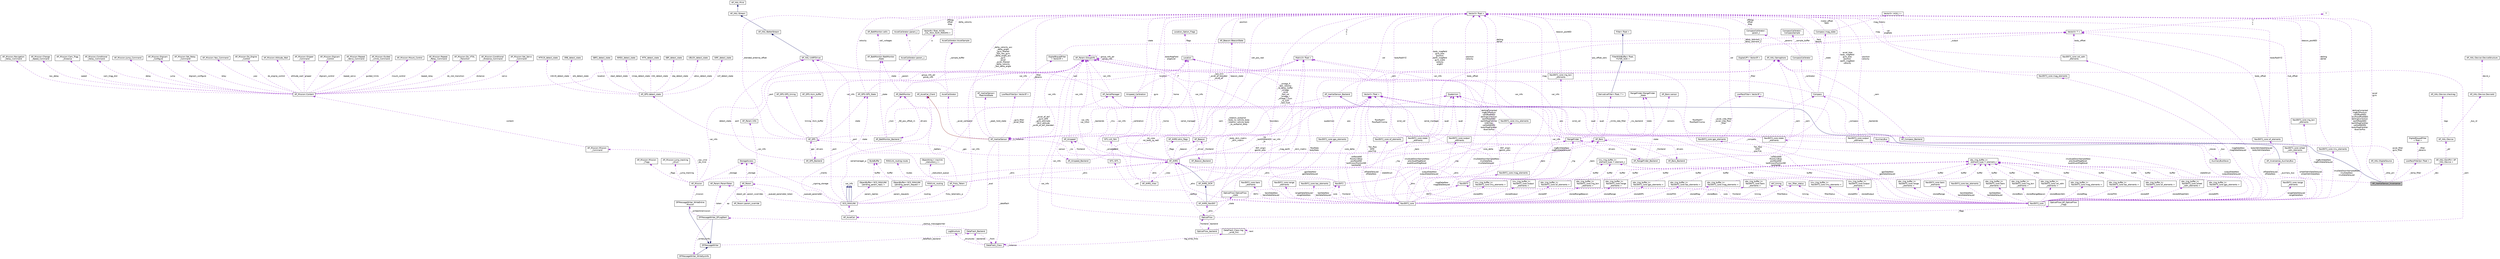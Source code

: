 digraph "AP_InertialSensor_Invensense"
{
 // INTERACTIVE_SVG=YES
  edge [fontname="Helvetica",fontsize="10",labelfontname="Helvetica",labelfontsize="10"];
  node [fontname="Helvetica",fontsize="10",shape=record];
  Node1 [label="AP_InertialSensor_Invensense",height=0.2,width=0.4,color="black", fillcolor="grey75", style="filled", fontcolor="black"];
  Node2 -> Node1 [dir="back",color="midnightblue",fontsize="10",style="solid",fontname="Helvetica"];
  Node2 [label="AP_InertialSensor_Backend",height=0.2,width=0.4,color="black", fillcolor="white", style="filled",URL="$classAP__InertialSensor__Backend.html"];
  Node3 -> Node2 [dir="back",color="darkorchid3",fontsize="10",style="dashed",label=" _sem" ,fontname="Helvetica"];
  Node3 [label="AP_HAL::Semaphore",height=0.2,width=0.4,color="black", fillcolor="white", style="filled",URL="$classAP__HAL_1_1Semaphore.html"];
  Node4 -> Node2 [dir="back",color="darkorchid3",fontsize="10",style="dashed",label=" _imu" ,fontname="Helvetica"];
  Node4 [label="AP_InertialSensor",height=0.2,width=0.4,color="black", fillcolor="white", style="filled",URL="$classAP__InertialSensor.html"];
  Node5 -> Node4 [dir="back",color="firebrick4",fontsize="10",style="solid",fontname="Helvetica"];
  Node5 [label="AP_AccelCal_Client",height=0.2,width=0.4,color="black", fillcolor="white", style="filled",URL="$classAP__AccelCal__Client.html"];
  Node6 -> Node4 [dir="back",color="darkorchid3",fontsize="10",style="dashed",label=" _peak_hold_state" ,fontname="Helvetica"];
  Node6 [label="AP_InertialSensor::\lPeakHoldState",height=0.2,width=0.4,color="black", fillcolor="white", style="filled",URL="$structAP__InertialSensor_1_1PeakHoldState.html"];
  Node7 -> Node4 [dir="back",color="darkorchid3",fontsize="10",style="dashed",label=" _accel_vibe_filter\n_accel_vibe_floor\l_filter" ,fontname="Helvetica"];
  Node7 [label="LowPassFilter\< Vector3f \>",height=0.2,width=0.4,color="black", fillcolor="white", style="filled",URL="$classLowPassFilter.html"];
  Node8 -> Node7 [dir="back",color="darkorchid3",fontsize="10",style="dashed",label=" _filter" ,fontname="Helvetica"];
  Node8 [label="DigitalLPF\< Vector3f \>",height=0.2,width=0.4,color="black", fillcolor="white", style="filled",URL="$classDigitalLPF.html"];
  Node9 -> Node8 [dir="back",color="darkorchid3",fontsize="10",style="dashed",label=" _output" ,fontname="Helvetica"];
  Node9 [label="Vector3\< T \>",height=0.2,width=0.4,color="black", fillcolor="white", style="filled",URL="$classVector3.html"];
  Node10 -> Node9 [dir="back",color="darkorchid3",fontsize="10",style="dashed",label=" x\ny\nz" ,fontname="Helvetica"];
  Node10 [label="T",height=0.2,width=0.4,color="grey75", fillcolor="white", style="filled"];
  Node2 -> Node4 [dir="back",color="darkorchid3",fontsize="10",style="dashed",label=" _backends" ,fontname="Helvetica"];
  Node11 -> Node4 [dir="back",color="darkorchid3",fontsize="10",style="dashed",label=" _gyro_filter\n_accel_filter" ,fontname="Helvetica"];
  Node11 [label="LowPassFilter2p\< Vector3f \>",height=0.2,width=0.4,color="black", fillcolor="white", style="filled",URL="$classLowPassFilter2p.html"];
  Node12 -> Node11 [dir="back",color="darkorchid3",fontsize="10",style="dashed",label=" _filter\n_params" ,fontname="Helvetica"];
  Node12 [label="DigitalBiquadFilter\l\< Vector3f \>",height=0.2,width=0.4,color="black", fillcolor="white", style="filled",URL="$classDigitalBiquadFilter.html"];
  Node9 -> Node12 [dir="back",color="darkorchid3",fontsize="10",style="dashed",label=" _delay_element_1\n_delay_element_2" ,fontname="Helvetica"];
  Node13 -> Node4 [dir="back",color="darkorchid3",fontsize="10",style="dashed",label=" _accel_calibrator" ,fontname="Helvetica"];
  Node13 [label="AccelCalibrator",height=0.2,width=0.4,color="black", fillcolor="white", style="filled",URL="$classAccelCalibrator.html"];
  Node14 -> Node13 [dir="back",color="darkorchid3",fontsize="10",style="dashed",label=" _param" ,fontname="Helvetica"];
  Node14 [label="AccelCalibrator::param_u",height=0.2,width=0.4,color="black", fillcolor="white", style="filled",URL="$unionAccelCalibrator_1_1param__u.html"];
  Node15 -> Node14 [dir="back",color="darkorchid3",fontsize="10",style="dashed",label=" s" ,fontname="Helvetica"];
  Node15 [label="AccelCalibrator::param_t",height=0.2,width=0.4,color="black", fillcolor="white", style="filled",URL="$structAccelCalibrator_1_1param__t.html"];
  Node16 -> Node15 [dir="back",color="darkorchid3",fontsize="10",style="dashed",label=" offdiag\noffset\ndiag" ,fontname="Helvetica"];
  Node16 [label="Vector3\< float \>",height=0.2,width=0.4,color="black", fillcolor="white", style="filled",URL="$classVector3.html"];
  Node17 -> Node14 [dir="back",color="darkorchid3",fontsize="10",style="dashed",label=" a" ,fontname="Helvetica"];
  Node17 [label="VectorN\< float, ACCEL\l_CAL_MAX_NUM_PARAMS \>",height=0.2,width=0.4,color="black", fillcolor="white", style="filled",URL="$classVectorN.html"];
  Node18 -> Node13 [dir="back",color="darkorchid3",fontsize="10",style="dashed",label=" _sample_buffer" ,fontname="Helvetica"];
  Node18 [label="AccelCalibrator::AccelSample",height=0.2,width=0.4,color="black", fillcolor="white", style="filled",URL="$structAccelCalibrator_1_1AccelSample.html"];
  Node16 -> Node18 [dir="back",color="darkorchid3",fontsize="10",style="dashed",label=" delta_velocity" ,fontname="Helvetica"];
  Node19 -> Node4 [dir="back",color="darkorchid3",fontsize="10",style="dashed",label=" _dataflash" ,fontname="Helvetica"];
  Node19 [label="DataFlash_Class",height=0.2,width=0.4,color="black", fillcolor="white", style="filled",URL="$classDataFlash__Class.html"];
  Node20 -> Node19 [dir="back",color="darkorchid3",fontsize="10",style="dashed",label=" log_write_fmts" ,fontname="Helvetica"];
  Node20 [label="DataFlash_Class::log\l_write_fmt",height=0.2,width=0.4,color="black", fillcolor="white", style="filled",URL="$structDataFlash__Class_1_1log__write__fmt.html"];
  Node20 -> Node20 [dir="back",color="darkorchid3",fontsize="10",style="dashed",label=" next" ,fontname="Helvetica"];
  Node21 -> Node19 [dir="back",color="darkorchid3",fontsize="10",style="dashed",label=" _structures" ,fontname="Helvetica"];
  Node21 [label="LogStructure",height=0.2,width=0.4,color="black", fillcolor="white", style="filled",URL="$structLogStructure.html"];
  Node19 -> Node19 [dir="back",color="darkorchid3",fontsize="10",style="dashed",label=" _instance" ,fontname="Helvetica"];
  Node22 -> Node19 [dir="back",color="darkorchid3",fontsize="10",style="dashed",label=" backends" ,fontname="Helvetica"];
  Node22 [label="DataFlash_Backend",height=0.2,width=0.4,color="black", fillcolor="white", style="filled",URL="$classDataFlash__Backend.html"];
  Node19 -> Node22 [dir="back",color="darkorchid3",fontsize="10",style="dashed",label=" _front" ,fontname="Helvetica"];
  Node23 -> Node22 [dir="back",color="darkorchid3",fontsize="10",style="dashed",label=" _startup_messagewriter" ,fontname="Helvetica"];
  Node23 [label="DFMessageWriter_DFLogStart",height=0.2,width=0.4,color="black", fillcolor="white", style="filled",URL="$classDFMessageWriter__DFLogStart.html"];
  Node24 -> Node23 [dir="back",color="midnightblue",fontsize="10",style="solid",fontname="Helvetica"];
  Node24 [label="DFMessageWriter",height=0.2,width=0.4,color="black", fillcolor="white", style="filled",URL="$classDFMessageWriter.html"];
  Node22 -> Node24 [dir="back",color="darkorchid3",fontsize="10",style="dashed",label=" _dataflash_backend" ,fontname="Helvetica"];
  Node25 -> Node23 [dir="back",color="darkorchid3",fontsize="10",style="dashed",label=" _writeentiremission" ,fontname="Helvetica"];
  Node25 [label="DFMessageWriter_WriteEntire\lMission",height=0.2,width=0.4,color="black", fillcolor="white", style="filled",URL="$classDFMessageWriter__WriteEntireMission.html"];
  Node24 -> Node25 [dir="back",color="midnightblue",fontsize="10",style="solid",fontname="Helvetica"];
  Node26 -> Node25 [dir="back",color="darkorchid3",fontsize="10",style="dashed",label=" _mission" ,fontname="Helvetica"];
  Node26 [label="AP_Mission",height=0.2,width=0.4,color="black", fillcolor="white", style="filled",URL="$classAP__Mission.html",tooltip="Object managing Mission. "];
  Node27 -> Node26 [dir="back",color="darkorchid3",fontsize="10",style="dashed",label=" _storage" ,fontname="Helvetica"];
  Node27 [label="StorageAccess",height=0.2,width=0.4,color="black", fillcolor="white", style="filled",URL="$classStorageAccess.html"];
  Node28 -> Node26 [dir="back",color="darkorchid3",fontsize="10",style="dashed",label=" _nav_cmd\n_do_cmd" ,fontname="Helvetica"];
  Node28 [label="AP_Mission::Mission\l_Command",height=0.2,width=0.4,color="black", fillcolor="white", style="filled",URL="$structAP__Mission_1_1Mission__Command.html"];
  Node29 -> Node28 [dir="back",color="darkorchid3",fontsize="10",style="dashed",label=" content" ,fontname="Helvetica"];
  Node29 [label="AP_Mission::Content",height=0.2,width=0.4,color="black", fillcolor="white", style="filled",URL="$unionAP__Mission_1_1Content.html"];
  Node30 -> Node29 [dir="back",color="darkorchid3",fontsize="10",style="dashed",label=" guided_limits" ,fontname="Helvetica"];
  Node30 [label="AP_Mission::Guided\l_Limits_Command",height=0.2,width=0.4,color="black", fillcolor="white", style="filled",URL="$structAP__Mission_1_1Guided__Limits__Command.html"];
  Node31 -> Node29 [dir="back",color="darkorchid3",fontsize="10",style="dashed",label=" mount_control" ,fontname="Helvetica"];
  Node31 [label="AP_Mission::Mount_Control",height=0.2,width=0.4,color="black", fillcolor="white", style="filled",URL="$structAP__Mission_1_1Mount__Control.html"];
  Node32 -> Node29 [dir="back",color="darkorchid3",fontsize="10",style="dashed",label=" repeat_relay" ,fontname="Helvetica"];
  Node32 [label="AP_Mission::Repeat\l_Relay_Command",height=0.2,width=0.4,color="black", fillcolor="white", style="filled",URL="$structAP__Mission_1_1Repeat__Relay__Command.html"];
  Node33 -> Node29 [dir="back",color="darkorchid3",fontsize="10",style="dashed",label=" do_vtol_transition" ,fontname="Helvetica"];
  Node33 [label="AP_Mission::Do_VTOL\l_Transition",height=0.2,width=0.4,color="black", fillcolor="white", style="filled",URL="$structAP__Mission_1_1Do__VTOL__Transition.html"];
  Node34 -> Node29 [dir="back",color="darkorchid3",fontsize="10",style="dashed",label=" distance" ,fontname="Helvetica"];
  Node34 [label="AP_Mission::Conditional\l_Distance_Command",height=0.2,width=0.4,color="black", fillcolor="white", style="filled",URL="$structAP__Mission_1_1Conditional__Distance__Command.html"];
  Node35 -> Node29 [dir="back",color="darkorchid3",fontsize="10",style="dashed",label=" servo" ,fontname="Helvetica"];
  Node35 [label="AP_Mission::Set_Servo\l_Command",height=0.2,width=0.4,color="black", fillcolor="white", style="filled",URL="$structAP__Mission_1_1Set__Servo__Command.html"];
  Node36 -> Node29 [dir="back",color="darkorchid3",fontsize="10",style="dashed",label=" nav_delay" ,fontname="Helvetica"];
  Node36 [label="AP_Mission::Navigation\l_Delay_Command",height=0.2,width=0.4,color="black", fillcolor="white", style="filled",URL="$structAP__Mission_1_1Navigation__Delay__Command.html"];
  Node37 -> Node29 [dir="back",color="darkorchid3",fontsize="10",style="dashed",label=" speed" ,fontname="Helvetica"];
  Node37 [label="AP_Mission::Change\l_Speed_Command",height=0.2,width=0.4,color="black", fillcolor="white", style="filled",URL="$structAP__Mission_1_1Change__Speed__Command.html"];
  Node38 -> Node29 [dir="back",color="darkorchid3",fontsize="10",style="dashed",label=" cam_trigg_dist" ,fontname="Helvetica"];
  Node38 [label="AP_Mission::Cam_Trigg\l_Distance",height=0.2,width=0.4,color="black", fillcolor="white", style="filled",URL="$structAP__Mission_1_1Cam__Trigg__Distance.html"];
  Node39 -> Node29 [dir="back",color="darkorchid3",fontsize="10",style="dashed",label=" delay" ,fontname="Helvetica"];
  Node39 [label="AP_Mission::Conditional\l_Delay_Command",height=0.2,width=0.4,color="black", fillcolor="white", style="filled",URL="$structAP__Mission_1_1Conditional__Delay__Command.html"];
  Node40 -> Node29 [dir="back",color="darkorchid3",fontsize="10",style="dashed",label=" jump" ,fontname="Helvetica"];
  Node40 [label="AP_Mission::Jump_Command",height=0.2,width=0.4,color="black", fillcolor="white", style="filled",URL="$structAP__Mission_1_1Jump__Command.html"];
  Node41 -> Node29 [dir="back",color="darkorchid3",fontsize="10",style="dashed",label=" location" ,fontname="Helvetica"];
  Node41 [label="Location",height=0.2,width=0.4,color="black", fillcolor="white", style="filled",URL="$structLocation.html"];
  Node42 -> Node41 [dir="back",color="darkorchid3",fontsize="10",style="dashed",label=" flags" ,fontname="Helvetica"];
  Node42 [label="Location_Option_Flags",height=0.2,width=0.4,color="black", fillcolor="white", style="filled",URL="$structLocation__Option__Flags.html"];
  Node43 -> Node29 [dir="back",color="darkorchid3",fontsize="10",style="dashed",label=" digicam_configure" ,fontname="Helvetica"];
  Node43 [label="AP_Mission::Digicam\l_Configure",height=0.2,width=0.4,color="black", fillcolor="white", style="filled",URL="$structAP__Mission_1_1Digicam__Configure.html"];
  Node44 -> Node29 [dir="back",color="darkorchid3",fontsize="10",style="dashed",label=" relay" ,fontname="Helvetica"];
  Node44 [label="AP_Mission::Set_Relay\l_Command",height=0.2,width=0.4,color="black", fillcolor="white", style="filled",URL="$structAP__Mission_1_1Set__Relay__Command.html"];
  Node45 -> Node29 [dir="back",color="darkorchid3",fontsize="10",style="dashed",label=" yaw" ,fontname="Helvetica"];
  Node45 [label="AP_Mission::Yaw_Command",height=0.2,width=0.4,color="black", fillcolor="white", style="filled",URL="$structAP__Mission_1_1Yaw__Command.html"];
  Node46 -> Node29 [dir="back",color="darkorchid3",fontsize="10",style="dashed",label=" do_engine_control" ,fontname="Helvetica"];
  Node46 [label="AP_Mission::Do_Engine\l_Control",height=0.2,width=0.4,color="black", fillcolor="white", style="filled",URL="$structAP__Mission_1_1Do__Engine__Control.html"];
  Node47 -> Node29 [dir="back",color="darkorchid3",fontsize="10",style="dashed",label=" altitude_wait" ,fontname="Helvetica"];
  Node47 [label="AP_Mission::Altitude_Wait",height=0.2,width=0.4,color="black", fillcolor="white", style="filled",URL="$structAP__Mission_1_1Altitude__Wait.html"];
  Node48 -> Node29 [dir="back",color="darkorchid3",fontsize="10",style="dashed",label=" gripper" ,fontname="Helvetica"];
  Node48 [label="AP_Mission::Gripper\l_Command",height=0.2,width=0.4,color="black", fillcolor="white", style="filled",URL="$structAP__Mission_1_1Gripper__Command.html"];
  Node49 -> Node29 [dir="back",color="darkorchid3",fontsize="10",style="dashed",label=" digicam_control" ,fontname="Helvetica"];
  Node49 [label="AP_Mission::Digicam\l_Control",height=0.2,width=0.4,color="black", fillcolor="white", style="filled",URL="$structAP__Mission_1_1Digicam__Control.html"];
  Node50 -> Node29 [dir="back",color="darkorchid3",fontsize="10",style="dashed",label=" repeat_servo" ,fontname="Helvetica"];
  Node50 [label="AP_Mission::Repeat\l_Servo_Command",height=0.2,width=0.4,color="black", fillcolor="white", style="filled",URL="$structAP__Mission_1_1Repeat__Servo__Command.html"];
  Node51 -> Node26 [dir="back",color="darkorchid3",fontsize="10",style="dashed",label=" var_info" ,fontname="Helvetica"];
  Node51 [label="AP_Param::GroupInfo",height=0.2,width=0.4,color="black", fillcolor="white", style="filled",URL="$structAP__Param_1_1GroupInfo.html"];
  Node51 -> Node51 [dir="back",color="darkorchid3",fontsize="10",style="dashed",label=" group_info_ptr\ngroup_info" ,fontname="Helvetica"];
  Node52 -> Node26 [dir="back",color="darkorchid3",fontsize="10",style="dashed",label=" _flags" ,fontname="Helvetica"];
  Node52 [label="AP_Mission::Mission\l_Flags",height=0.2,width=0.4,color="black", fillcolor="white", style="filled",URL="$structAP__Mission_1_1Mission__Flags.html"];
  Node53 -> Node26 [dir="back",color="darkorchid3",fontsize="10",style="dashed",label=" _ahrs" ,fontname="Helvetica"];
  Node53 [label="AP_AHRS",height=0.2,width=0.4,color="black", fillcolor="white", style="filled",URL="$classAP__AHRS.html"];
  Node54 -> Node53 [dir="back",color="darkorchid3",fontsize="10",style="dashed",label=" _rotation_autopilot\l_body_to_vehicle_body\n_rotation_vehicle_body\l_to_autopilot_body" ,fontname="Helvetica"];
  Node54 [label="Matrix3\< float \>",height=0.2,width=0.4,color="black", fillcolor="white", style="filled",URL="$classMatrix3.html"];
  Node16 -> Node54 [dir="back",color="darkorchid3",fontsize="10",style="dashed",label=" a\nb\nc" ,fontname="Helvetica"];
  Node55 -> Node53 [dir="back",color="darkorchid3",fontsize="10",style="dashed",label=" _flags" ,fontname="Helvetica"];
  Node55 [label="AP_AHRS::ahrs_flags",height=0.2,width=0.4,color="black", fillcolor="white", style="filled",URL="$structAP__AHRS_1_1ahrs__flags.html"];
  Node56 -> Node53 [dir="back",color="darkorchid3",fontsize="10",style="dashed",label=" _baro" ,fontname="Helvetica"];
  Node56 [label="AP_Baro",height=0.2,width=0.4,color="black", fillcolor="white", style="filled",URL="$classAP__Baro.html"];
  Node57 -> Node56 [dir="back",color="darkorchid3",fontsize="10",style="dashed",label=" sensors" ,fontname="Helvetica"];
  Node57 [label="AP_Baro::sensor",height=0.2,width=0.4,color="black", fillcolor="white", style="filled",URL="$structAP__Baro_1_1sensor.html"];
  Node58 -> Node56 [dir="back",color="darkorchid3",fontsize="10",style="dashed",label=" _climb_rate_filter" ,fontname="Helvetica"];
  Node58 [label="DerivativeFilter\< float, 7 \>",height=0.2,width=0.4,color="black", fillcolor="white", style="filled",URL="$classDerivativeFilter.html"];
  Node59 -> Node58 [dir="back",color="midnightblue",fontsize="10",style="solid",fontname="Helvetica"];
  Node59 [label="FilterWithBuffer\< float,\l FILTER_SIZE \>",height=0.2,width=0.4,color="black", fillcolor="white", style="filled",URL="$classFilterWithBuffer.html"];
  Node60 -> Node59 [dir="back",color="midnightblue",fontsize="10",style="solid",fontname="Helvetica"];
  Node60 [label="Filter\< float \>",height=0.2,width=0.4,color="black", fillcolor="white", style="filled",URL="$classFilter.html"];
  Node51 -> Node56 [dir="back",color="darkorchid3",fontsize="10",style="dashed",label=" var_info" ,fontname="Helvetica"];
  Node61 -> Node56 [dir="back",color="darkorchid3",fontsize="10",style="dashed",label=" drivers" ,fontname="Helvetica"];
  Node61 [label="AP_Baro_Backend",height=0.2,width=0.4,color="black", fillcolor="white", style="filled",URL="$classAP__Baro__Backend.html"];
  Node56 -> Node61 [dir="back",color="darkorchid3",fontsize="10",style="dashed",label=" _frontend" ,fontname="Helvetica"];
  Node3 -> Node61 [dir="back",color="darkorchid3",fontsize="10",style="dashed",label=" _sem" ,fontname="Helvetica"];
  Node62 -> Node53 [dir="back",color="darkorchid3",fontsize="10",style="dashed",label=" _optflow" ,fontname="Helvetica"];
  Node62 [label="OpticalFlow",height=0.2,width=0.4,color="black", fillcolor="white", style="filled",URL="$classOpticalFlow.html"];
  Node63 -> Node62 [dir="back",color="darkorchid3",fontsize="10",style="dashed",label=" _ahrs" ,fontname="Helvetica"];
  Node63 [label="AP_AHRS_NavEKF",height=0.2,width=0.4,color="black", fillcolor="white", style="filled",URL="$classAP__AHRS__NavEKF.html"];
  Node64 -> Node63 [dir="back",color="midnightblue",fontsize="10",style="solid",fontname="Helvetica"];
  Node64 [label="AP_AHRS_DCM",height=0.2,width=0.4,color="black", fillcolor="white", style="filled",URL="$classAP__AHRS__DCM.html"];
  Node53 -> Node64 [dir="back",color="midnightblue",fontsize="10",style="solid",fontname="Helvetica"];
  Node54 -> Node64 [dir="back",color="darkorchid3",fontsize="10",style="dashed",label=" _body_dcm_matrix\n_dcm_matrix" ,fontname="Helvetica"];
  Node16 -> Node64 [dir="back",color="darkorchid3",fontsize="10",style="dashed",label=" _omega_P\n_last_velocity\n_ra_delay_buffer\n_omega\n_wind\n_last_vel\n_omega_I\n_omega_I_sum\n_ra_sum\n_last_fuse\n..." ,fontname="Helvetica"];
  Node65 -> Node64 [dir="back",color="darkorchid3",fontsize="10",style="dashed",label=" _mag_earth" ,fontname="Helvetica"];
  Node65 [label="Vector2\< float \>",height=0.2,width=0.4,color="black", fillcolor="white", style="filled",URL="$structVector2.html"];
  Node54 -> Node63 [dir="back",color="darkorchid3",fontsize="10",style="dashed",label=" _dcm_matrix" ,fontname="Helvetica"];
  Node66 -> Node63 [dir="back",color="darkorchid3",fontsize="10",style="dashed",label=" EKF2" ,fontname="Helvetica"];
  Node66 [label="NavEKF2",height=0.2,width=0.4,color="black", fillcolor="white", style="filled",URL="$classNavEKF2.html"];
  Node56 -> Node66 [dir="back",color="darkorchid3",fontsize="10",style="dashed",label=" _baro" ,fontname="Helvetica"];
  Node51 -> Node66 [dir="back",color="darkorchid3",fontsize="10",style="dashed",label=" var_info" ,fontname="Helvetica"];
  Node65 -> Node66 [dir="back",color="darkorchid3",fontsize="10",style="dashed",label=" core_delta" ,fontname="Helvetica"];
  Node67 -> Node66 [dir="back",color="darkorchid3",fontsize="10",style="dashed",label=" _rng" ,fontname="Helvetica"];
  Node67 [label="RangeFinder",height=0.2,width=0.4,color="black", fillcolor="white", style="filled",URL="$classRangeFinder.html"];
  Node68 -> Node67 [dir="back",color="darkorchid3",fontsize="10",style="dashed",label=" serial_manager" ,fontname="Helvetica"];
  Node68 [label="AP_SerialManager",height=0.2,width=0.4,color="black", fillcolor="white", style="filled",URL="$classAP__SerialManager.html"];
  Node69 -> Node68 [dir="back",color="darkorchid3",fontsize="10",style="dashed",label=" uart" ,fontname="Helvetica"];
  Node69 [label="AP_HAL::UARTDriver",height=0.2,width=0.4,color="black", fillcolor="white", style="filled",URL="$classAP__HAL_1_1UARTDriver.html"];
  Node70 -> Node69 [dir="back",color="midnightblue",fontsize="10",style="solid",fontname="Helvetica"];
  Node70 [label="AP_HAL::BetterStream",height=0.2,width=0.4,color="black", fillcolor="white", style="filled",URL="$classAP__HAL_1_1BetterStream.html"];
  Node71 -> Node70 [dir="back",color="midnightblue",fontsize="10",style="solid",fontname="Helvetica"];
  Node71 [label="AP_HAL::Stream",height=0.2,width=0.4,color="black", fillcolor="white", style="filled",URL="$classAP__HAL_1_1Stream.html"];
  Node72 -> Node71 [dir="back",color="midnightblue",fontsize="10",style="solid",fontname="Helvetica"];
  Node72 [label="AP_HAL::Print",height=0.2,width=0.4,color="black", fillcolor="white", style="filled",URL="$classAP__HAL_1_1Print.html"];
  Node51 -> Node68 [dir="back",color="darkorchid3",fontsize="10",style="dashed",label=" var_info" ,fontname="Helvetica"];
  Node73 -> Node67 [dir="back",color="darkorchid3",fontsize="10",style="dashed",label=" state" ,fontname="Helvetica"];
  Node73 [label="RangeFinder::RangeFinder\l_State",height=0.2,width=0.4,color="black", fillcolor="white", style="filled",URL="$structRangeFinder_1_1RangeFinder__State.html"];
  Node51 -> Node67 [dir="back",color="darkorchid3",fontsize="10",style="dashed",label=" var_info" ,fontname="Helvetica"];
  Node16 -> Node67 [dir="back",color="darkorchid3",fontsize="10",style="dashed",label=" pos_offset_zero" ,fontname="Helvetica"];
  Node74 -> Node67 [dir="back",color="darkorchid3",fontsize="10",style="dashed",label=" drivers" ,fontname="Helvetica"];
  Node74 [label="AP_RangeFinder_Backend",height=0.2,width=0.4,color="black", fillcolor="white", style="filled",URL="$classAP__RangeFinder__Backend.html"];
  Node73 -> Node74 [dir="back",color="darkorchid3",fontsize="10",style="dashed",label=" state" ,fontname="Helvetica"];
  Node3 -> Node74 [dir="back",color="darkorchid3",fontsize="10",style="dashed",label=" _sem" ,fontname="Helvetica"];
  Node67 -> Node74 [dir="back",color="darkorchid3",fontsize="10",style="dashed",label=" ranger" ,fontname="Helvetica"];
  Node53 -> Node66 [dir="back",color="darkorchid3",fontsize="10",style="dashed",label=" _ahrs" ,fontname="Helvetica"];
  Node75 -> Node66 [dir="back",color="darkorchid3",fontsize="10",style="dashed",label=" core" ,fontname="Helvetica"];
  Node75 [label="NavEKF2_core",height=0.2,width=0.4,color="black", fillcolor="white", style="filled",URL="$classNavEKF2__core.html"];
  Node76 -> Node75 [dir="back",color="darkorchid3",fontsize="10",style="dashed",label=" magDataNew\nmagDataDelayed" ,fontname="Helvetica"];
  Node76 [label="NavEKF2_core::mag_elements",height=0.2,width=0.4,color="black", fillcolor="white", style="filled",URL="$structNavEKF2__core_1_1mag__elements.html"];
  Node16 -> Node76 [dir="back",color="darkorchid3",fontsize="10",style="dashed",label=" mag" ,fontname="Helvetica"];
  Node54 -> Node75 [dir="back",color="darkorchid3",fontsize="10",style="dashed",label=" Tbn_flow\nDCM\nprevTnb" ,fontname="Helvetica"];
  Node66 -> Node75 [dir="back",color="darkorchid3",fontsize="10",style="dashed",label=" frontend" ,fontname="Helvetica"];
  Node77 -> Node75 [dir="back",color="darkorchid3",fontsize="10",style="dashed",label=" baroDataNew\nbaroDataDelayed" ,fontname="Helvetica"];
  Node77 [label="NavEKF2_core::baro\l_elements",height=0.2,width=0.4,color="black", fillcolor="white", style="filled",URL="$structNavEKF2__core_1_1baro__elements.html"];
  Node78 -> Node75 [dir="back",color="darkorchid3",fontsize="10",style="dashed",label=" storedIMU" ,fontname="Helvetica"];
  Node78 [label="imu_ring_buffer_t\<\l NavEKF2_core::imu_elements \>",height=0.2,width=0.4,color="black", fillcolor="white", style="filled",URL="$classimu__ring__buffer__t.html"];
  Node79 -> Node78 [dir="back",color="darkorchid3",fontsize="10",style="dashed",label=" buffer" ,fontname="Helvetica"];
  Node79 [label="imu_ring_buffer_t\<\l element_type \>::element_t",height=0.2,width=0.4,color="black", fillcolor="white", style="filled",URL="$structimu__ring__buffer__t_1_1element__t.html"];
  Node80 -> Node75 [dir="back",color="darkorchid3",fontsize="10",style="dashed",label=" rngBcnDataNew\nrngBcnDataDelayed" ,fontname="Helvetica"];
  Node80 [label="NavEKF2_core::rng_bcn\l_elements",height=0.2,width=0.4,color="black", fillcolor="white", style="filled",URL="$structNavEKF2__core_1_1rng__bcn__elements.html"];
  Node16 -> Node80 [dir="back",color="darkorchid3",fontsize="10",style="dashed",label=" beacon_posNED" ,fontname="Helvetica"];
  Node81 -> Node75 [dir="back",color="darkorchid3",fontsize="10",style="dashed",label=" ofDataDelayed\nofDataNew" ,fontname="Helvetica"];
  Node81 [label="NavEKF2_core::of_elements",height=0.2,width=0.4,color="black", fillcolor="white", style="filled",URL="$structNavEKF2__core_1_1of__elements.html"];
  Node16 -> Node81 [dir="back",color="darkorchid3",fontsize="10",style="dashed",label=" bodyRadXYZ" ,fontname="Helvetica"];
  Node9 -> Node81 [dir="back",color="darkorchid3",fontsize="10",style="dashed",label=" body_offset" ,fontname="Helvetica"];
  Node65 -> Node81 [dir="back",color="darkorchid3",fontsize="10",style="dashed",label=" flowRadXY\nflowRadXYcomp" ,fontname="Helvetica"];
  Node82 -> Node75 [dir="back",color="darkorchid3",fontsize="10",style="dashed",label=" storedGPS" ,fontname="Helvetica"];
  Node82 [label="obs_ring_buffer_t\<\l NavEKF2_core::gps_elements \>",height=0.2,width=0.4,color="black", fillcolor="white", style="filled",URL="$classobs__ring__buffer__t.html"];
  Node83 -> Node82 [dir="back",color="darkorchid3",fontsize="10",style="dashed",label=" buffer" ,fontname="Helvetica"];
  Node83 [label="obs_ring_buffer_t\<\l element_type \>::element_t",height=0.2,width=0.4,color="black", fillcolor="white", style="filled",URL="$structobs__ring__buffer__t_1_1element__t.html"];
  Node84 -> Node75 [dir="back",color="darkorchid3",fontsize="10",style="dashed",label=" timing" ,fontname="Helvetica"];
  Node84 [label="ekf_timing",height=0.2,width=0.4,color="black", fillcolor="white", style="filled",URL="$structekf__timing.html"];
  Node85 -> Node75 [dir="back",color="darkorchid3",fontsize="10",style="dashed",label=" tasDataNew\ntasDataDelayed" ,fontname="Helvetica"];
  Node85 [label="NavEKF2_core::tas_elements",height=0.2,width=0.4,color="black", fillcolor="white", style="filled",URL="$structNavEKF2__core_1_1tas__elements.html"];
  Node86 -> Node75 [dir="back",color="darkorchid3",fontsize="10",style="dashed",label=" imuQuatDownSampleNew\nprevQuatMagReset\nquatAtLastMagReset" ,fontname="Helvetica"];
  Node86 [label="Quaternion",height=0.2,width=0.4,color="black", fillcolor="white", style="filled",URL="$classQuaternion.html"];
  Node87 -> Node75 [dir="back",color="darkorchid3",fontsize="10",style="dashed",label=" stateStruct" ,fontname="Helvetica"];
  Node87 [label="NavEKF2_core::state\l_elements",height=0.2,width=0.4,color="black", fillcolor="white", style="filled",URL="$structNavEKF2__core_1_1state__elements.html"];
  Node86 -> Node87 [dir="back",color="darkorchid3",fontsize="10",style="dashed",label=" quat" ,fontname="Helvetica"];
  Node16 -> Node87 [dir="back",color="darkorchid3",fontsize="10",style="dashed",label=" body_magfield\ngyro_bias\nposition\nearth_magfield\ngyro_scale\nvelocity\nangErr" ,fontname="Helvetica"];
  Node65 -> Node87 [dir="back",color="darkorchid3",fontsize="10",style="dashed",label=" wind_vel" ,fontname="Helvetica"];
  Node88 -> Node75 [dir="back",color="darkorchid3",fontsize="10",style="dashed",label=" storedOF" ,fontname="Helvetica"];
  Node88 [label="obs_ring_buffer_t\<\l NavEKF2_core::of_elements \>",height=0.2,width=0.4,color="black", fillcolor="white", style="filled",URL="$classobs__ring__buffer__t.html"];
  Node83 -> Node88 [dir="back",color="darkorchid3",fontsize="10",style="dashed",label=" buffer" ,fontname="Helvetica"];
  Node89 -> Node75 [dir="back",color="darkorchid3",fontsize="10",style="dashed",label=" imuDataDownSampledNew\nimuDataNew\nimuDataDelayed" ,fontname="Helvetica"];
  Node89 [label="NavEKF2_core::imu_elements",height=0.2,width=0.4,color="black", fillcolor="white", style="filled",URL="$structNavEKF2__core_1_1imu__elements.html"];
  Node16 -> Node89 [dir="back",color="darkorchid3",fontsize="10",style="dashed",label=" delAng\ndelVel" ,fontname="Helvetica"];
  Node16 -> Node75 [dir="back",color="darkorchid3",fontsize="10",style="dashed",label=" delAngCorrected\nrngBcnPosSum\nvelOffsetNED\ndelAngCorrection\nearthRateNED\nearthMagFieldVar\ntiltErrVec\nvelDotNEDfilt\nbodyMagFieldVar\nreceiverPos\n..." ,fontname="Helvetica"];
  Node90 -> Node75 [dir="back",color="darkorchid3",fontsize="10",style="dashed",label=" filterStatus" ,fontname="Helvetica"];
  Node90 [label="nav_filter_status",height=0.2,width=0.4,color="black", fillcolor="white", style="filled",URL="$unionnav__filter__status.html"];
  Node91 -> Node75 [dir="back",color="darkorchid3",fontsize="10",style="dashed",label=" outputDataNew\noutputDataDelayed" ,fontname="Helvetica"];
  Node91 [label="NavEKF2_core::output\l_elements",height=0.2,width=0.4,color="black", fillcolor="white", style="filled",URL="$structNavEKF2__core_1_1output__elements.html"];
  Node86 -> Node91 [dir="back",color="darkorchid3",fontsize="10",style="dashed",label=" quat" ,fontname="Helvetica"];
  Node16 -> Node91 [dir="back",color="darkorchid3",fontsize="10",style="dashed",label=" position\nvelocity" ,fontname="Helvetica"];
  Node92 -> Node75 [dir="back",color="darkorchid3",fontsize="10",style="dashed",label=" gpsDataNew\ngpsDataDelayed" ,fontname="Helvetica"];
  Node92 [label="NavEKF2_core::gps_elements",height=0.2,width=0.4,color="black", fillcolor="white", style="filled",URL="$structNavEKF2__core_1_1gps__elements.html"];
  Node16 -> Node92 [dir="back",color="darkorchid3",fontsize="10",style="dashed",label=" vel" ,fontname="Helvetica"];
  Node65 -> Node92 [dir="back",color="darkorchid3",fontsize="10",style="dashed",label=" pos" ,fontname="Helvetica"];
  Node65 -> Node75 [dir="back",color="darkorchid3",fontsize="10",style="dashed",label=" velResetNE\nflowGyroBias\nposResetNE\nlastKnownPositionNE\nheldVelNE" ,fontname="Helvetica"];
  Node93 -> Node75 [dir="back",color="darkorchid3",fontsize="10",style="dashed",label=" storedBaro" ,fontname="Helvetica"];
  Node93 [label="obs_ring_buffer_t\<\l NavEKF2_core::baro\l_elements \>",height=0.2,width=0.4,color="black", fillcolor="white", style="filled",URL="$classobs__ring__buffer__t.html"];
  Node83 -> Node93 [dir="back",color="darkorchid3",fontsize="10",style="dashed",label=" buffer" ,fontname="Helvetica"];
  Node94 -> Node75 [dir="back",color="darkorchid3",fontsize="10",style="dashed",label=" storedRangeBeacon" ,fontname="Helvetica"];
  Node94 [label="obs_ring_buffer_t\<\l NavEKF2_core::rng_bcn\l_elements \>",height=0.2,width=0.4,color="black", fillcolor="white", style="filled",URL="$classobs__ring__buffer__t.html"];
  Node83 -> Node94 [dir="back",color="darkorchid3",fontsize="10",style="dashed",label=" buffer" ,fontname="Helvetica"];
  Node95 -> Node75 [dir="back",color="darkorchid3",fontsize="10",style="dashed",label=" storedRange" ,fontname="Helvetica"];
  Node95 [label="obs_ring_buffer_t\<\l NavEKF2_core::range\l_elements \>",height=0.2,width=0.4,color="black", fillcolor="white", style="filled",URL="$classobs__ring__buffer__t.html"];
  Node83 -> Node95 [dir="back",color="darkorchid3",fontsize="10",style="dashed",label=" buffer" ,fontname="Helvetica"];
  Node96 -> Node75 [dir="back",color="darkorchid3",fontsize="10",style="dashed",label=" storedTAS" ,fontname="Helvetica"];
  Node96 [label="obs_ring_buffer_t\<\l NavEKF2_core::tas_elements \>",height=0.2,width=0.4,color="black", fillcolor="white", style="filled",URL="$classobs__ring__buffer__t.html"];
  Node83 -> Node96 [dir="back",color="darkorchid3",fontsize="10",style="dashed",label=" buffer" ,fontname="Helvetica"];
  Node53 -> Node75 [dir="back",color="darkorchid3",fontsize="10",style="dashed",label=" _ahrs" ,fontname="Helvetica"];
  Node97 -> Node75 [dir="back",color="darkorchid3",fontsize="10",style="dashed",label=" storedMag" ,fontname="Helvetica"];
  Node97 [label="obs_ring_buffer_t\<\l NavEKF2_core::mag_elements \>",height=0.2,width=0.4,color="black", fillcolor="white", style="filled",URL="$classobs__ring__buffer__t.html"];
  Node83 -> Node97 [dir="back",color="darkorchid3",fontsize="10",style="dashed",label=" buffer" ,fontname="Helvetica"];
  Node98 -> Node75 [dir="back",color="darkorchid3",fontsize="10",style="dashed",label=" rangeDataDelayed\nrangeDataNew" ,fontname="Helvetica"];
  Node98 [label="NavEKF2_core::range\l_elements",height=0.2,width=0.4,color="black", fillcolor="white", style="filled",URL="$structNavEKF2__core_1_1range__elements.html"];
  Node41 -> Node75 [dir="back",color="darkorchid3",fontsize="10",style="dashed",label=" EKF_origin\ngpsloc_prev" ,fontname="Helvetica"];
  Node99 -> Node75 [dir="back",color="darkorchid3",fontsize="10",style="dashed",label=" storedOutput" ,fontname="Helvetica"];
  Node99 [label="imu_ring_buffer_t\<\l NavEKF2_core::output\l_elements \>",height=0.2,width=0.4,color="black", fillcolor="white", style="filled",URL="$classimu__ring__buffer__t.html"];
  Node79 -> Node99 [dir="back",color="darkorchid3",fontsize="10",style="dashed",label=" buffer" ,fontname="Helvetica"];
  Node100 -> Node63 [dir="back",color="darkorchid3",fontsize="10",style="dashed",label=" EKF3" ,fontname="Helvetica"];
  Node100 [label="NavEKF3",height=0.2,width=0.4,color="black", fillcolor="white", style="filled",URL="$classNavEKF3.html"];
  Node101 -> Node100 [dir="back",color="darkorchid3",fontsize="10",style="dashed",label=" core" ,fontname="Helvetica"];
  Node101 [label="NavEKF3_core",height=0.2,width=0.4,color="black", fillcolor="white", style="filled",URL="$classNavEKF3__core.html"];
  Node102 -> Node101 [dir="back",color="darkorchid3",fontsize="10",style="dashed",label=" storedMag" ,fontname="Helvetica"];
  Node102 [label="obs_ring_buffer_t\<\l NavEKF3_core::mag_elements \>",height=0.2,width=0.4,color="black", fillcolor="white", style="filled",URL="$classobs__ring__buffer__t.html"];
  Node83 -> Node102 [dir="back",color="darkorchid3",fontsize="10",style="dashed",label=" buffer" ,fontname="Helvetica"];
  Node103 -> Node101 [dir="back",color="darkorchid3",fontsize="10",style="dashed",label=" outputDataNew\noutputDataDelayed" ,fontname="Helvetica"];
  Node103 [label="NavEKF3_core::output\l_elements",height=0.2,width=0.4,color="black", fillcolor="white", style="filled",URL="$structNavEKF3__core_1_1output__elements.html"];
  Node86 -> Node103 [dir="back",color="darkorchid3",fontsize="10",style="dashed",label=" quat" ,fontname="Helvetica"];
  Node16 -> Node103 [dir="back",color="darkorchid3",fontsize="10",style="dashed",label=" position\nvelocity" ,fontname="Helvetica"];
  Node104 -> Node101 [dir="back",color="darkorchid3",fontsize="10",style="dashed",label=" gpsDataNew\ngpsDataDelayed" ,fontname="Helvetica"];
  Node104 [label="NavEKF3_core::gps_elements",height=0.2,width=0.4,color="black", fillcolor="white", style="filled",URL="$structNavEKF3__core_1_1gps__elements.html"];
  Node16 -> Node104 [dir="back",color="darkorchid3",fontsize="10",style="dashed",label=" vel" ,fontname="Helvetica"];
  Node65 -> Node104 [dir="back",color="darkorchid3",fontsize="10",style="dashed",label=" pos" ,fontname="Helvetica"];
  Node54 -> Node101 [dir="back",color="darkorchid3",fontsize="10",style="dashed",label=" Tbn_flow\nDCM\nprevTnb" ,fontname="Helvetica"];
  Node100 -> Node101 [dir="back",color="darkorchid3",fontsize="10",style="dashed",label=" frontend" ,fontname="Helvetica"];
  Node105 -> Node101 [dir="back",color="darkorchid3",fontsize="10",style="dashed",label=" storedOF" ,fontname="Helvetica"];
  Node105 [label="obs_ring_buffer_t\<\l NavEKF3_core::of_elements \>",height=0.2,width=0.4,color="black", fillcolor="white", style="filled",URL="$classobs__ring__buffer__t.html"];
  Node83 -> Node105 [dir="back",color="darkorchid3",fontsize="10",style="dashed",label=" buffer" ,fontname="Helvetica"];
  Node84 -> Node101 [dir="back",color="darkorchid3",fontsize="10",style="dashed",label=" timing" ,fontname="Helvetica"];
  Node106 -> Node101 [dir="back",color="darkorchid3",fontsize="10",style="dashed",label=" wheelOdmDataDelayed\nwheelOdmDataNew" ,fontname="Helvetica"];
  Node106 [label="NavEKF3_core::wheel\l_odm_elements",height=0.2,width=0.4,color="black", fillcolor="white", style="filled",URL="$structNavEKF3__core_1_1wheel__odm__elements.html"];
  Node9 -> Node106 [dir="back",color="darkorchid3",fontsize="10",style="dashed",label=" hub_offset" ,fontname="Helvetica"];
  Node107 -> Node101 [dir="back",color="darkorchid3",fontsize="10",style="dashed",label=" bodyOdmDataDelayed\nbodyOdmDataNew" ,fontname="Helvetica"];
  Node107 [label="NavEKF3_core::vel_odm\l_elements",height=0.2,width=0.4,color="black", fillcolor="white", style="filled",URL="$structNavEKF3__core_1_1vel__odm__elements.html"];
  Node16 -> Node107 [dir="back",color="darkorchid3",fontsize="10",style="dashed",label=" vel\nangRate" ,fontname="Helvetica"];
  Node9 -> Node107 [dir="back",color="darkorchid3",fontsize="10",style="dashed",label=" body_offset" ,fontname="Helvetica"];
  Node86 -> Node101 [dir="back",color="darkorchid3",fontsize="10",style="dashed",label=" imuQuatDownSampleNew\nprevQuatMagReset\nquatAtLastMagReset" ,fontname="Helvetica"];
  Node108 -> Node101 [dir="back",color="darkorchid3",fontsize="10",style="dashed",label=" storedWheelOdm" ,fontname="Helvetica"];
  Node108 [label="obs_ring_buffer_t\<\l NavEKF3_core::wheel\l_odm_elements \>",height=0.2,width=0.4,color="black", fillcolor="white", style="filled",URL="$classobs__ring__buffer__t.html"];
  Node83 -> Node108 [dir="back",color="darkorchid3",fontsize="10",style="dashed",label=" buffer" ,fontname="Helvetica"];
  Node16 -> Node101 [dir="back",color="darkorchid3",fontsize="10",style="dashed",label=" delAngCorrected\nrngBcnPosSum\nvelOffsetNED\nbcnPosOffsetNED\ndelAngCorrection\nearthRateNED\nearthMagFieldVar\nvelDotNEDfilt\nbodyMagFieldVar\nreceiverPos\n..." ,fontname="Helvetica"];
  Node90 -> Node101 [dir="back",color="darkorchid3",fontsize="10",style="dashed",label=" filterStatus" ,fontname="Helvetica"];
  Node109 -> Node101 [dir="back",color="darkorchid3",fontsize="10",style="dashed",label=" magDataNew\nmagDataDelayed" ,fontname="Helvetica"];
  Node109 [label="NavEKF3_core::mag_elements",height=0.2,width=0.4,color="black", fillcolor="white", style="filled",URL="$structNavEKF3__core_1_1mag__elements.html"];
  Node16 -> Node109 [dir="back",color="darkorchid3",fontsize="10",style="dashed",label=" mag" ,fontname="Helvetica"];
  Node65 -> Node101 [dir="back",color="darkorchid3",fontsize="10",style="dashed",label=" velResetNE\nflowGyroBias\nposResetNE\nlastKnownPositionNE\nheldVelNE" ,fontname="Helvetica"];
  Node110 -> Node101 [dir="back",color="darkorchid3",fontsize="10",style="dashed",label=" storedGPS" ,fontname="Helvetica"];
  Node110 [label="obs_ring_buffer_t\<\l NavEKF3_core::gps_elements \>",height=0.2,width=0.4,color="black", fillcolor="white", style="filled",URL="$classobs__ring__buffer__t.html"];
  Node83 -> Node110 [dir="back",color="darkorchid3",fontsize="10",style="dashed",label=" buffer" ,fontname="Helvetica"];
  Node111 -> Node101 [dir="back",color="darkorchid3",fontsize="10",style="dashed",label=" stateStruct" ,fontname="Helvetica"];
  Node111 [label="NavEKF3_core::state\l_elements",height=0.2,width=0.4,color="black", fillcolor="white", style="filled",URL="$structNavEKF3__core_1_1state__elements.html"];
  Node86 -> Node111 [dir="back",color="darkorchid3",fontsize="10",style="dashed",label=" quat" ,fontname="Helvetica"];
  Node16 -> Node111 [dir="back",color="darkorchid3",fontsize="10",style="dashed",label=" accel_bias\nbody_magfield\ngyro_bias\nposition\nearth_magfield\nvelocity" ,fontname="Helvetica"];
  Node65 -> Node111 [dir="back",color="darkorchid3",fontsize="10",style="dashed",label=" wind_vel" ,fontname="Helvetica"];
  Node112 -> Node101 [dir="back",color="darkorchid3",fontsize="10",style="dashed",label=" storedRange" ,fontname="Helvetica"];
  Node112 [label="obs_ring_buffer_t\<\l NavEKF3_core::range\l_elements \>",height=0.2,width=0.4,color="black", fillcolor="white", style="filled",URL="$classobs__ring__buffer__t.html"];
  Node83 -> Node112 [dir="back",color="darkorchid3",fontsize="10",style="dashed",label=" buffer" ,fontname="Helvetica"];
  Node113 -> Node101 [dir="back",color="darkorchid3",fontsize="10",style="dashed",label=" rngBcnDataNew\nrngBcnDataDelayed" ,fontname="Helvetica"];
  Node113 [label="NavEKF3_core::rng_bcn\l_elements",height=0.2,width=0.4,color="black", fillcolor="white", style="filled",URL="$structNavEKF3__core_1_1rng__bcn__elements.html"];
  Node16 -> Node113 [dir="back",color="darkorchid3",fontsize="10",style="dashed",label=" beacon_posNED" ,fontname="Helvetica"];
  Node114 -> Node101 [dir="back",color="darkorchid3",fontsize="10",style="dashed",label=" baroDataNew\nbaroDataDelayed" ,fontname="Helvetica"];
  Node114 [label="NavEKF3_core::baro\l_elements",height=0.2,width=0.4,color="black", fillcolor="white", style="filled",URL="$structNavEKF3__core_1_1baro__elements.html"];
  Node53 -> Node101 [dir="back",color="darkorchid3",fontsize="10",style="dashed",label=" _ahrs" ,fontname="Helvetica"];
  Node115 -> Node101 [dir="back",color="darkorchid3",fontsize="10",style="dashed",label=" storedBaro" ,fontname="Helvetica"];
  Node115 [label="obs_ring_buffer_t\<\l NavEKF3_core::baro\l_elements \>",height=0.2,width=0.4,color="black", fillcolor="white", style="filled",URL="$classobs__ring__buffer__t.html"];
  Node83 -> Node115 [dir="back",color="darkorchid3",fontsize="10",style="dashed",label=" buffer" ,fontname="Helvetica"];
  Node41 -> Node101 [dir="back",color="darkorchid3",fontsize="10",style="dashed",label=" EKF_origin\ngpsloc_prev" ,fontname="Helvetica"];
  Node116 -> Node101 [dir="back",color="darkorchid3",fontsize="10",style="dashed",label=" tasDataNew\ntasDataDelayed" ,fontname="Helvetica"];
  Node116 [label="NavEKF3_core::tas_elements",height=0.2,width=0.4,color="black", fillcolor="white", style="filled",URL="$structNavEKF3__core_1_1tas__elements.html"];
  Node117 -> Node101 [dir="back",color="darkorchid3",fontsize="10",style="dashed",label=" storedIMU" ,fontname="Helvetica"];
  Node117 [label="imu_ring_buffer_t\<\l NavEKF3_core::imu_elements \>",height=0.2,width=0.4,color="black", fillcolor="white", style="filled",URL="$classimu__ring__buffer__t.html"];
  Node79 -> Node117 [dir="back",color="darkorchid3",fontsize="10",style="dashed",label=" buffer" ,fontname="Helvetica"];
  Node118 -> Node101 [dir="back",color="darkorchid3",fontsize="10",style="dashed",label=" storedRangeBeacon" ,fontname="Helvetica"];
  Node118 [label="obs_ring_buffer_t\<\l NavEKF3_core::rng_bcn\l_elements \>",height=0.2,width=0.4,color="black", fillcolor="white", style="filled",URL="$classobs__ring__buffer__t.html"];
  Node83 -> Node118 [dir="back",color="darkorchid3",fontsize="10",style="dashed",label=" buffer" ,fontname="Helvetica"];
  Node119 -> Node101 [dir="back",color="darkorchid3",fontsize="10",style="dashed",label=" storedBodyOdm" ,fontname="Helvetica"];
  Node119 [label="obs_ring_buffer_t\<\l NavEKF3_core::vel_odm\l_elements \>",height=0.2,width=0.4,color="black", fillcolor="white", style="filled",URL="$classobs__ring__buffer__t.html"];
  Node83 -> Node119 [dir="back",color="darkorchid3",fontsize="10",style="dashed",label=" buffer" ,fontname="Helvetica"];
  Node120 -> Node101 [dir="back",color="darkorchid3",fontsize="10",style="dashed",label=" ofDataDelayed\nofDataNew" ,fontname="Helvetica"];
  Node120 [label="NavEKF3_core::of_elements",height=0.2,width=0.4,color="black", fillcolor="white", style="filled",URL="$structNavEKF3__core_1_1of__elements.html"];
  Node16 -> Node120 [dir="back",color="darkorchid3",fontsize="10",style="dashed",label=" bodyRadXYZ" ,fontname="Helvetica"];
  Node9 -> Node120 [dir="back",color="darkorchid3",fontsize="10",style="dashed",label=" body_offset" ,fontname="Helvetica"];
  Node65 -> Node120 [dir="back",color="darkorchid3",fontsize="10",style="dashed",label=" flowRadXY\nflowRadXYcomp" ,fontname="Helvetica"];
  Node121 -> Node101 [dir="back",color="darkorchid3",fontsize="10",style="dashed",label=" rangeDataDelayed\nrangeDataNew" ,fontname="Helvetica"];
  Node121 [label="NavEKF3_core::range\l_elements",height=0.2,width=0.4,color="black", fillcolor="white", style="filled",URL="$structNavEKF3__core_1_1range__elements.html"];
  Node122 -> Node101 [dir="back",color="darkorchid3",fontsize="10",style="dashed",label=" imuDataDownSampledNew\nimuDataNew\nimuDataDelayed" ,fontname="Helvetica"];
  Node122 [label="NavEKF3_core::imu_elements",height=0.2,width=0.4,color="black", fillcolor="white", style="filled",URL="$structNavEKF3__core_1_1imu__elements.html"];
  Node16 -> Node122 [dir="back",color="darkorchid3",fontsize="10",style="dashed",label=" delAng\ndelVel" ,fontname="Helvetica"];
  Node123 -> Node101 [dir="back",color="darkorchid3",fontsize="10",style="dashed",label=" storedOutput" ,fontname="Helvetica"];
  Node123 [label="imu_ring_buffer_t\<\l NavEKF3_core::output\l_elements \>",height=0.2,width=0.4,color="black", fillcolor="white", style="filled",URL="$classimu__ring__buffer__t.html"];
  Node79 -> Node123 [dir="back",color="darkorchid3",fontsize="10",style="dashed",label=" buffer" ,fontname="Helvetica"];
  Node124 -> Node101 [dir="back",color="darkorchid3",fontsize="10",style="dashed",label=" storedTAS" ,fontname="Helvetica"];
  Node124 [label="obs_ring_buffer_t\<\l NavEKF3_core::tas_elements \>",height=0.2,width=0.4,color="black", fillcolor="white", style="filled",URL="$classobs__ring__buffer__t.html"];
  Node83 -> Node124 [dir="back",color="darkorchid3",fontsize="10",style="dashed",label=" buffer" ,fontname="Helvetica"];
  Node56 -> Node100 [dir="back",color="darkorchid3",fontsize="10",style="dashed",label=" _baro" ,fontname="Helvetica"];
  Node51 -> Node100 [dir="back",color="darkorchid3",fontsize="10",style="dashed",label=" var_info" ,fontname="Helvetica"];
  Node65 -> Node100 [dir="back",color="darkorchid3",fontsize="10",style="dashed",label=" core_delta" ,fontname="Helvetica"];
  Node67 -> Node100 [dir="back",color="darkorchid3",fontsize="10",style="dashed",label=" _rng" ,fontname="Helvetica"];
  Node53 -> Node100 [dir="back",color="darkorchid3",fontsize="10",style="dashed",label=" _ahrs" ,fontname="Helvetica"];
  Node125 -> Node63 [dir="back",color="darkorchid3",fontsize="10",style="dashed",label=" _sitl" ,fontname="Helvetica"];
  Node125 [label="SITL::SITL",height=0.2,width=0.4,color="black", fillcolor="white", style="filled",URL="$classSITL_1_1SITL.html"];
  Node51 -> Node125 [dir="back",color="darkorchid3",fontsize="10",style="dashed",label=" var_info\nvar_info2" ,fontname="Helvetica"];
  Node126 -> Node125 [dir="back",color="darkorchid3",fontsize="10",style="dashed",label=" state" ,fontname="Helvetica"];
  Node126 [label="SITL::sitl_fdm",height=0.2,width=0.4,color="black", fillcolor="white", style="filled",URL="$structSITL_1_1sitl__fdm.html"];
  Node86 -> Node126 [dir="back",color="darkorchid3",fontsize="10",style="dashed",label=" quaternion" ,fontname="Helvetica"];
  Node16 -> Node126 [dir="back",color="darkorchid3",fontsize="10",style="dashed",label=" bodyMagField\nangAccel" ,fontname="Helvetica"];
  Node41 -> Node126 [dir="back",color="darkorchid3",fontsize="10",style="dashed",label=" home" ,fontname="Helvetica"];
  Node16 -> Node63 [dir="back",color="darkorchid3",fontsize="10",style="dashed",label=" _accel_ef_ekf\n_gyro_drift\n_gyro_estimate\n_dcm_attitude\n_accel_ef_ekf_blended" ,fontname="Helvetica"];
  Node51 -> Node62 [dir="back",color="darkorchid3",fontsize="10",style="dashed",label=" var_info" ,fontname="Helvetica"];
  Node127 -> Node62 [dir="back",color="darkorchid3",fontsize="10",style="dashed",label=" _state" ,fontname="Helvetica"];
  Node127 [label="OpticalFlow::OpticalFlow\l_state",height=0.2,width=0.4,color="black", fillcolor="white", style="filled",URL="$structOpticalFlow_1_1OpticalFlow__state.html"];
  Node65 -> Node127 [dir="back",color="darkorchid3",fontsize="10",style="dashed",label=" flowRate\nbodyRate" ,fontname="Helvetica"];
  Node128 -> Node62 [dir="back",color="darkorchid3",fontsize="10",style="dashed",label=" backend" ,fontname="Helvetica"];
  Node128 [label="OpticalFlow_backend",height=0.2,width=0.4,color="black", fillcolor="white", style="filled",URL="$classOpticalFlow__backend.html"];
  Node62 -> Node128 [dir="back",color="darkorchid3",fontsize="10",style="dashed",label=" frontend" ,fontname="Helvetica"];
  Node3 -> Node128 [dir="back",color="darkorchid3",fontsize="10",style="dashed",label=" _sem" ,fontname="Helvetica"];
  Node129 -> Node62 [dir="back",color="darkorchid3",fontsize="10",style="dashed",label=" _flags" ,fontname="Helvetica"];
  Node129 [label="OpticalFlow::AP_OpticalFlow\l_Flags",height=0.2,width=0.4,color="black", fillcolor="white", style="filled",URL="$structOpticalFlow_1_1AP__OpticalFlow__Flags.html"];
  Node51 -> Node53 [dir="back",color="darkorchid3",fontsize="10",style="dashed",label=" var_info" ,fontname="Helvetica"];
  Node130 -> Node53 [dir="back",color="darkorchid3",fontsize="10",style="dashed",label=" _view" ,fontname="Helvetica"];
  Node130 [label="AP_AHRS_View",height=0.2,width=0.4,color="black", fillcolor="white", style="filled",URL="$classAP__AHRS__View.html"];
  Node54 -> Node130 [dir="back",color="darkorchid3",fontsize="10",style="dashed",label=" rot_view\nrot_body_to_ned" ,fontname="Helvetica"];
  Node16 -> Node130 [dir="back",color="darkorchid3",fontsize="10",style="dashed",label=" gyro" ,fontname="Helvetica"];
  Node53 -> Node130 [dir="back",color="darkorchid3",fontsize="10",style="dashed",label=" ahrs" ,fontname="Helvetica"];
  Node16 -> Node53 [dir="back",color="darkorchid3",fontsize="10",style="dashed",label=" _last_trim\n_accel_ef_blended\n_accel_ef" ,fontname="Helvetica"];
  Node4 -> Node53 [dir="back",color="darkorchid3",fontsize="10",style="dashed",label=" _ins" ,fontname="Helvetica"];
  Node131 -> Node53 [dir="back",color="darkorchid3",fontsize="10",style="dashed",label=" _airspeed" ,fontname="Helvetica"];
  Node131 [label="AP_Airspeed",height=0.2,width=0.4,color="black", fillcolor="white", style="filled",URL="$classAP__Airspeed.html"];
  Node51 -> Node131 [dir="back",color="darkorchid3",fontsize="10",style="dashed",label=" var_info" ,fontname="Helvetica"];
  Node132 -> Node131 [dir="back",color="darkorchid3",fontsize="10",style="dashed",label=" sensor" ,fontname="Helvetica"];
  Node132 [label="AP_Airspeed_Backend",height=0.2,width=0.4,color="black", fillcolor="white", style="filled",URL="$classAP__Airspeed__Backend.html"];
  Node131 -> Node132 [dir="back",color="darkorchid3",fontsize="10",style="dashed",label=" frontend" ,fontname="Helvetica"];
  Node3 -> Node132 [dir="back",color="darkorchid3",fontsize="10",style="dashed",label=" sem" ,fontname="Helvetica"];
  Node133 -> Node131 [dir="back",color="darkorchid3",fontsize="10",style="dashed",label=" _calibration" ,fontname="Helvetica"];
  Node133 [label="Airspeed_Calibration",height=0.2,width=0.4,color="black", fillcolor="white", style="filled",URL="$classAirspeed__Calibration.html"];
  Node54 -> Node133 [dir="back",color="darkorchid3",fontsize="10",style="dashed",label=" P" ,fontname="Helvetica"];
  Node16 -> Node133 [dir="back",color="darkorchid3",fontsize="10",style="dashed",label=" state" ,fontname="Helvetica"];
  Node65 -> Node53 [dir="back",color="darkorchid3",fontsize="10",style="dashed",label=" _hp\n_lastGndVelADS\n_lp" ,fontname="Helvetica"];
  Node134 -> Node53 [dir="back",color="darkorchid3",fontsize="10",style="dashed",label=" _gps" ,fontname="Helvetica"];
  Node134 [label="AP_GPS",height=0.2,width=0.4,color="black", fillcolor="white", style="filled",URL="$classAP__GPS.html"];
  Node135 -> Node134 [dir="back",color="darkorchid3",fontsize="10",style="dashed",label=" detect_state" ,fontname="Helvetica"];
  Node135 [label="AP_GPS::detect_state",height=0.2,width=0.4,color="black", fillcolor="white", style="filled",URL="$structAP__GPS_1_1detect__state.html"];
  Node136 -> Node135 [dir="back",color="darkorchid3",fontsize="10",style="dashed",label=" sbp_detect_state" ,fontname="Helvetica"];
  Node136 [label="SBP_detect_state",height=0.2,width=0.4,color="black", fillcolor="white", style="filled",URL="$structSBP__detect__state.html"];
  Node137 -> Node135 [dir="back",color="darkorchid3",fontsize="10",style="dashed",label=" ublox_detect_state" ,fontname="Helvetica"];
  Node137 [label="UBLOX_detect_state",height=0.2,width=0.4,color="black", fillcolor="white", style="filled",URL="$structUBLOX__detect__state.html"];
  Node138 -> Node135 [dir="back",color="darkorchid3",fontsize="10",style="dashed",label=" sirf_detect_state" ,fontname="Helvetica"];
  Node138 [label="SIRF_detect_state",height=0.2,width=0.4,color="black", fillcolor="white", style="filled",URL="$structSIRF__detect__state.html"];
  Node139 -> Node135 [dir="back",color="darkorchid3",fontsize="10",style="dashed",label=" mtk19_detect_state" ,fontname="Helvetica"];
  Node139 [label="MTK19_detect_state",height=0.2,width=0.4,color="black", fillcolor="white", style="filled",URL="$structMTK19__detect__state.html"];
  Node140 -> Node135 [dir="back",color="darkorchid3",fontsize="10",style="dashed",label=" erb_detect_state" ,fontname="Helvetica"];
  Node140 [label="ERB_detect_state",height=0.2,width=0.4,color="black", fillcolor="white", style="filled",URL="$structERB__detect__state.html"];
  Node141 -> Node135 [dir="back",color="darkorchid3",fontsize="10",style="dashed",label=" sbp2_detect_state" ,fontname="Helvetica"];
  Node141 [label="SBP2_detect_state",height=0.2,width=0.4,color="black", fillcolor="white", style="filled",URL="$structSBP2__detect__state.html"];
  Node142 -> Node135 [dir="back",color="darkorchid3",fontsize="10",style="dashed",label=" nmea_detect_state" ,fontname="Helvetica"];
  Node142 [label="NMEA_detect_state",height=0.2,width=0.4,color="black", fillcolor="white", style="filled",URL="$structNMEA__detect__state.html"];
  Node143 -> Node135 [dir="back",color="darkorchid3",fontsize="10",style="dashed",label=" mtk_detect_state" ,fontname="Helvetica"];
  Node143 [label="MTK_detect_state",height=0.2,width=0.4,color="black", fillcolor="white", style="filled",URL="$structMTK__detect__state.html"];
  Node144 -> Node134 [dir="back",color="darkorchid3",fontsize="10",style="dashed",label=" timing" ,fontname="Helvetica"];
  Node144 [label="AP_GPS::GPS_timing",height=0.2,width=0.4,color="black", fillcolor="white", style="filled",URL="$structAP__GPS_1_1GPS__timing.html"];
  Node145 -> Node134 [dir="back",color="darkorchid3",fontsize="10",style="dashed",label=" drivers" ,fontname="Helvetica"];
  Node145 [label="AP_GPS_Backend",height=0.2,width=0.4,color="black", fillcolor="white", style="filled",URL="$classAP__GPS__Backend.html"];
  Node69 -> Node145 [dir="back",color="darkorchid3",fontsize="10",style="dashed",label=" port" ,fontname="Helvetica"];
  Node134 -> Node145 [dir="back",color="darkorchid3",fontsize="10",style="dashed",label=" gps" ,fontname="Helvetica"];
  Node146 -> Node145 [dir="back",color="darkorchid3",fontsize="10",style="dashed",label=" state" ,fontname="Helvetica"];
  Node146 [label="AP_GPS::GPS_State",height=0.2,width=0.4,color="black", fillcolor="white", style="filled",URL="$structAP__GPS_1_1GPS__State.html"];
  Node16 -> Node146 [dir="back",color="darkorchid3",fontsize="10",style="dashed",label=" velocity" ,fontname="Helvetica"];
  Node41 -> Node146 [dir="back",color="darkorchid3",fontsize="10",style="dashed",label=" location" ,fontname="Helvetica"];
  Node69 -> Node134 [dir="back",color="darkorchid3",fontsize="10",style="dashed",label=" _port" ,fontname="Helvetica"];
  Node51 -> Node134 [dir="back",color="darkorchid3",fontsize="10",style="dashed",label=" var_info" ,fontname="Helvetica"];
  Node16 -> Node134 [dir="back",color="darkorchid3",fontsize="10",style="dashed",label=" _blended_antenna_offset" ,fontname="Helvetica"];
  Node65 -> Node134 [dir="back",color="darkorchid3",fontsize="10",style="dashed",label=" _NE_pos_offset_m" ,fontname="Helvetica"];
  Node147 -> Node134 [dir="back",color="darkorchid3",fontsize="10",style="dashed",label=" rtcm_buffer" ,fontname="Helvetica"];
  Node147 [label="AP_GPS::rtcm_buffer",height=0.2,width=0.4,color="black", fillcolor="white", style="filled",URL="$structAP__GPS_1_1rtcm__buffer.html"];
  Node146 -> Node134 [dir="back",color="darkorchid3",fontsize="10",style="dashed",label=" state" ,fontname="Helvetica"];
  Node41 -> Node53 [dir="back",color="darkorchid3",fontsize="10",style="dashed",label=" _home" ,fontname="Helvetica"];
  Node148 -> Node53 [dir="back",color="darkorchid3",fontsize="10",style="dashed",label=" _beacon" ,fontname="Helvetica"];
  Node148 [label="AP_Beacon",height=0.2,width=0.4,color="black", fillcolor="white", style="filled",URL="$classAP__Beacon.html"];
  Node68 -> Node148 [dir="back",color="darkorchid3",fontsize="10",style="dashed",label=" serial_manager" ,fontname="Helvetica"];
  Node149 -> Node148 [dir="back",color="darkorchid3",fontsize="10",style="dashed",label=" _driver" ,fontname="Helvetica"];
  Node149 [label="AP_Beacon_Backend",height=0.2,width=0.4,color="black", fillcolor="white", style="filled",URL="$classAP__Beacon__Backend.html"];
  Node148 -> Node149 [dir="back",color="darkorchid3",fontsize="10",style="dashed",label=" _frontend" ,fontname="Helvetica"];
  Node51 -> Node148 [dir="back",color="darkorchid3",fontsize="10",style="dashed",label=" var_info" ,fontname="Helvetica"];
  Node16 -> Node148 [dir="back",color="darkorchid3",fontsize="10",style="dashed",label=" veh_pos_ned" ,fontname="Helvetica"];
  Node65 -> Node148 [dir="back",color="darkorchid3",fontsize="10",style="dashed",label=" boundary" ,fontname="Helvetica"];
  Node150 -> Node148 [dir="back",color="darkorchid3",fontsize="10",style="dashed",label=" beacon_state" ,fontname="Helvetica"];
  Node150 [label="AP_Beacon::BeaconState",height=0.2,width=0.4,color="black", fillcolor="white", style="filled",URL="$structAP__Beacon_1_1BeaconState.html"];
  Node16 -> Node150 [dir="back",color="darkorchid3",fontsize="10",style="dashed",label=" position" ,fontname="Helvetica"];
  Node151 -> Node53 [dir="back",color="darkorchid3",fontsize="10",style="dashed",label=" _compass" ,fontname="Helvetica"];
  Node151 [label="Compass",height=0.2,width=0.4,color="black", fillcolor="white", style="filled",URL="$classCompass.html"];
  Node51 -> Node151 [dir="back",color="darkorchid3",fontsize="10",style="dashed",label=" var_info" ,fontname="Helvetica"];
  Node16 -> Node151 [dir="back",color="darkorchid3",fontsize="10",style="dashed",label=" field\nBearth" ,fontname="Helvetica"];
  Node152 -> Node151 [dir="back",color="darkorchid3",fontsize="10",style="dashed",label=" _calibrator" ,fontname="Helvetica"];
  Node152 [label="CompassCalibrator",height=0.2,width=0.4,color="black", fillcolor="white", style="filled",URL="$classCompassCalibrator.html"];
  Node153 -> Node152 [dir="back",color="darkorchid3",fontsize="10",style="dashed",label=" _params" ,fontname="Helvetica"];
  Node153 [label="CompassCalibrator::\lparam_t",height=0.2,width=0.4,color="black", fillcolor="white", style="filled",URL="$classCompassCalibrator_1_1param__t.html"];
  Node16 -> Node153 [dir="back",color="darkorchid3",fontsize="10",style="dashed",label=" offdiag\noffset\ndiag" ,fontname="Helvetica"];
  Node154 -> Node152 [dir="back",color="darkorchid3",fontsize="10",style="dashed",label=" _sample_buffer" ,fontname="Helvetica"];
  Node154 [label="CompassCalibrator::\lCompassSample",height=0.2,width=0.4,color="black", fillcolor="white", style="filled",URL="$classCompassCalibrator_1_1CompassSample.html"];
  Node155 -> Node151 [dir="back",color="darkorchid3",fontsize="10",style="dashed",label=" _backends" ,fontname="Helvetica"];
  Node155 [label="AP_Compass_Backend",height=0.2,width=0.4,color="black", fillcolor="white", style="filled",URL="$classAP__Compass__Backend.html"];
  Node3 -> Node155 [dir="back",color="darkorchid3",fontsize="10",style="dashed",label=" _sem" ,fontname="Helvetica"];
  Node151 -> Node155 [dir="back",color="darkorchid3",fontsize="10",style="dashed",label=" _compass" ,fontname="Helvetica"];
  Node156 -> Node151 [dir="back",color="darkorchid3",fontsize="10",style="dashed",label=" _state" ,fontname="Helvetica"];
  Node156 [label="Compass::mag_state",height=0.2,width=0.4,color="black", fillcolor="white", style="filled",URL="$structCompass_1_1mag__state.html"];
  Node16 -> Node156 [dir="back",color="darkorchid3",fontsize="10",style="dashed",label=" motor_offset\nfield" ,fontname="Helvetica"];
  Node157 -> Node156 [dir="back",color="darkorchid3",fontsize="10",style="dashed",label=" mag_history" ,fontname="Helvetica"];
  Node157 [label="Vector3\< int16_t \>",height=0.2,width=0.4,color="black", fillcolor="white", style="filled",URL="$classVector3.html"];
  Node158 -> Node26 [dir="back",color="darkorchid3",fontsize="10",style="dashed",label=" _jump_tracking" ,fontname="Helvetica"];
  Node158 [label="AP_Mission::jump_tracking\l_struct",height=0.2,width=0.4,color="black", fillcolor="white", style="filled",URL="$structAP__Mission_1_1jump__tracking__struct.html"];
  Node159 -> Node23 [dir="back",color="darkorchid3",fontsize="10",style="dashed",label=" _writesysinfo" ,fontname="Helvetica"];
  Node159 [label="DFMessageWriter_WriteSysInfo",height=0.2,width=0.4,color="black", fillcolor="white", style="filled",URL="$classDFMessageWriter__WriteSysInfo.html"];
  Node24 -> Node159 [dir="back",color="midnightblue",fontsize="10",style="solid",fontname="Helvetica"];
  Node160 -> Node23 [dir="back",color="darkorchid3",fontsize="10",style="dashed",label=" token" ,fontname="Helvetica"];
  Node160 [label="AP_Param::ParamToken",height=0.2,width=0.4,color="black", fillcolor="white", style="filled",URL="$structAP__Param_1_1ParamToken.html"];
  Node161 -> Node23 [dir="back",color="darkorchid3",fontsize="10",style="dashed",label=" ap" ,fontname="Helvetica"];
  Node161 [label="AP_Param",height=0.2,width=0.4,color="black", fillcolor="white", style="filled",URL="$classAP__Param.html"];
  Node27 -> Node161 [dir="back",color="darkorchid3",fontsize="10",style="dashed",label=" _storage" ,fontname="Helvetica"];
  Node162 -> Node161 [dir="back",color="darkorchid3",fontsize="10",style="dashed",label=" _var_info" ,fontname="Helvetica"];
  Node162 [label="AP_Param::Info",height=0.2,width=0.4,color="black", fillcolor="white", style="filled",URL="$structAP__Param_1_1Info.html"];
  Node51 -> Node162 [dir="back",color="darkorchid3",fontsize="10",style="dashed",label=" group_info_ptr\ngroup_info" ,fontname="Helvetica"];
  Node163 -> Node161 [dir="back",color="darkorchid3",fontsize="10",style="dashed",label=" param_overrides" ,fontname="Helvetica"];
  Node163 [label="AP_Param::param_override",height=0.2,width=0.4,color="black", fillcolor="white", style="filled",URL="$structAP__Param_1_1param__override.html"];
  Node161 -> Node163 [dir="back",color="darkorchid3",fontsize="10",style="dashed",label=" object_ptr" ,fontname="Helvetica"];
  Node51 -> Node19 [dir="back",color="darkorchid3",fontsize="10",style="dashed",label=" var_info" ,fontname="Helvetica"];
  Node51 -> Node4 [dir="back",color="darkorchid3",fontsize="10",style="dashed",label=" var_info" ,fontname="Helvetica"];
  Node4 -> Node4 [dir="back",color="darkorchid3",fontsize="10",style="dashed",label=" _s_instance" ,fontname="Helvetica"];
  Node16 -> Node4 [dir="back",color="darkorchid3",fontsize="10",style="dashed",label=" _delta_velocity_acc\n_delta_angle\n_gyro_filtered\n_last_raw_gyro\n_delta_angle_acc\n_gyro\n_accel\n_accel_filtered\n_delta_velocity\n_last_delta_angle\n..." ,fontname="Helvetica"];
  Node164 -> Node4 [dir="back",color="darkorchid3",fontsize="10",style="dashed",label=" _acal" ,fontname="Helvetica"];
  Node164 [label="AP_AccelCal",height=0.2,width=0.4,color="black", fillcolor="white", style="filled",URL="$classAP__AccelCal.html"];
  Node165 -> Node164 [dir="back",color="darkorchid3",fontsize="10",style="dashed",label=" _gcs" ,fontname="Helvetica"];
  Node165 [label="GCS_MAVLINK",height=0.2,width=0.4,color="black", fillcolor="white", style="filled",URL="$structGCS__MAVLINK.html",tooltip="MAVLink transport control class. "];
  Node166 -> Node165 [dir="back",color="midnightblue",fontsize="10",style="solid",fontname="Helvetica"];
  Node166 [label="var_info",height=0.2,width=0.4,color="grey75", fillcolor="white", style="filled"];
  Node166 -> Node165 [dir="back",color="midnightblue",fontsize="10",style="solid",fontname="Helvetica"];
  Node166 -> Node165 [dir="back",color="midnightblue",fontsize="10",style="solid",fontname="Helvetica"];
  Node27 -> Node165 [dir="back",color="darkorchid3",fontsize="10",style="dashed",label=" _signing_storage" ,fontname="Helvetica"];
  Node68 -> Node165 [dir="back",color="darkorchid3",fontsize="10",style="dashed",label=" serialmanager_p" ,fontname="Helvetica"];
  Node167 -> Node165 [dir="back",color="darkorchid3",fontsize="10",style="dashed",label=" param_replies" ,fontname="Helvetica"];
  Node167 [label="ObjectBuffer\< GCS_MAVLINK\l::pending_param_reply \>",height=0.2,width=0.4,color="black", fillcolor="white", style="filled",URL="$classObjectBuffer.html"];
  Node168 -> Node167 [dir="back",color="darkorchid3",fontsize="10",style="dashed",label=" buffer" ,fontname="Helvetica"];
  Node168 [label="ByteBuffer",height=0.2,width=0.4,color="black", fillcolor="white", style="filled",URL="$classByteBuffer.html"];
  Node169 -> Node165 [dir="back",color="darkorchid3",fontsize="10",style="dashed",label=" param_requests" ,fontname="Helvetica"];
  Node169 [label="ObjectBuffer\< GCS_MAVLINK\l::pending_param_request \>",height=0.2,width=0.4,color="black", fillcolor="white", style="filled",URL="$classObjectBuffer.html"];
  Node168 -> Node169 [dir="back",color="darkorchid3",fontsize="10",style="dashed",label=" buffer" ,fontname="Helvetica"];
  Node160 -> Node165 [dir="back",color="darkorchid3",fontsize="10",style="dashed",label=" _queued_parameter_token" ,fontname="Helvetica"];
  Node170 -> Node165 [dir="back",color="darkorchid3",fontsize="10",style="dashed",label=" routing" ,fontname="Helvetica"];
  Node170 [label="MAVLink_routing",height=0.2,width=0.4,color="black", fillcolor="white", style="filled",URL="$classMAVLink__routing.html"];
  Node171 -> Node170 [dir="back",color="darkorchid3",fontsize="10",style="dashed",label=" routes" ,fontname="Helvetica"];
  Node171 [label="MAVLink_routing::route",height=0.2,width=0.4,color="black", fillcolor="white", style="filled",URL="$structMAVLink__routing_1_1route.html"];
  Node69 -> Node165 [dir="back",color="darkorchid3",fontsize="10",style="dashed",label=" _port" ,fontname="Helvetica"];
  Node161 -> Node165 [dir="back",color="darkorchid3",fontsize="10",style="dashed",label=" _queued_parameter" ,fontname="Helvetica"];
  Node51 -> Node165 [dir="back",color="darkorchid3",fontsize="10",style="dashed",label=" var_info" ,fontname="Helvetica"];
  Node172 -> Node165 [dir="back",color="darkorchid3",fontsize="10",style="dashed",label=" frsky_telemetry_p" ,fontname="Helvetica"];
  Node172 [label="AP_Frsky_Telem",height=0.2,width=0.4,color="black", fillcolor="white", style="filled",URL="$classAP__Frsky__Telem.html"];
  Node173 -> Node172 [dir="back",color="darkorchid3",fontsize="10",style="dashed",label=" _battery" ,fontname="Helvetica"];
  Node173 [label="AP_BattMonitor",height=0.2,width=0.4,color="black", fillcolor="white", style="filled",URL="$classAP__BattMonitor.html"];
  Node51 -> Node173 [dir="back",color="darkorchid3",fontsize="10",style="dashed",label=" var_info" ,fontname="Helvetica"];
  Node174 -> Node173 [dir="back",color="darkorchid3",fontsize="10",style="dashed",label=" state" ,fontname="Helvetica"];
  Node174 [label="AP_BattMonitor::BattMonitor\l_State",height=0.2,width=0.4,color="black", fillcolor="white", style="filled",URL="$structAP__BattMonitor_1_1BattMonitor__State.html"];
  Node175 -> Node174 [dir="back",color="darkorchid3",fontsize="10",style="dashed",label=" cell_voltages" ,fontname="Helvetica"];
  Node175 [label="AP_BattMonitor::cells",height=0.2,width=0.4,color="black", fillcolor="white", style="filled",URL="$structAP__BattMonitor_1_1cells.html"];
  Node176 -> Node173 [dir="back",color="darkorchid3",fontsize="10",style="dashed",label=" drivers" ,fontname="Helvetica"];
  Node176 [label="AP_BattMonitor_Backend",height=0.2,width=0.4,color="black", fillcolor="white", style="filled",URL="$classAP__BattMonitor__Backend.html"];
  Node173 -> Node176 [dir="back",color="darkorchid3",fontsize="10",style="dashed",label=" _mon" ,fontname="Helvetica"];
  Node174 -> Node176 [dir="back",color="darkorchid3",fontsize="10",style="dashed",label=" _state" ,fontname="Helvetica"];
  Node69 -> Node172 [dir="back",color="darkorchid3",fontsize="10",style="dashed",label=" _port" ,fontname="Helvetica"];
  Node67 -> Node172 [dir="back",color="darkorchid3",fontsize="10",style="dashed",label=" _rng" ,fontname="Helvetica"];
  Node53 -> Node172 [dir="back",color="darkorchid3",fontsize="10",style="dashed",label=" _ahrs" ,fontname="Helvetica"];
  Node177 -> Node172 [dir="back",color="darkorchid3",fontsize="10",style="dashed",label=" _statustext_queue" ,fontname="Helvetica"];
  Node177 [label="ObjectArray\< mavlink\l_statustext_t \>",height=0.2,width=0.4,color="black", fillcolor="white", style="filled",URL="$classObjectArray.html"];
  Node5 -> Node164 [dir="back",color="darkorchid3",fontsize="10",style="dashed",label=" _clients" ,fontname="Helvetica"];
  Node7 -> Node1 [dir="back",color="darkorchid3",fontsize="10",style="dashed",label=" accel_filter\ngyro_filter" ,fontname="Helvetica"];
  Node178 -> Node1 [dir="back",color="darkorchid3",fontsize="10",style="dashed",label=" _auxiliary_bus" ,fontname="Helvetica"];
  Node178 [label="AP_Invensense_AuxiliaryBus",height=0.2,width=0.4,color="black", fillcolor="white", style="filled",URL="$classAP__Invensense__AuxiliaryBus.html"];
  Node179 -> Node178 [dir="back",color="midnightblue",fontsize="10",style="solid",fontname="Helvetica"];
  Node179 [label="AuxiliaryBus",height=0.2,width=0.4,color="black", fillcolor="white", style="filled",URL="$classAuxiliaryBus.html"];
  Node2 -> Node179 [dir="back",color="darkorchid3",fontsize="10",style="dashed",label=" _ins_backend" ,fontname="Helvetica"];
  Node180 -> Node179 [dir="back",color="darkorchid3",fontsize="10",style="dashed",label=" _slaves" ,fontname="Helvetica"];
  Node180 [label="AuxiliaryBusSlave",height=0.2,width=0.4,color="black", fillcolor="white", style="filled",URL="$classAuxiliaryBusSlave.html"];
  Node179 -> Node180 [dir="back",color="darkorchid3",fontsize="10",style="dashed",label=" _bus" ,fontname="Helvetica"];
  Node16 -> Node1 [dir="back",color="darkorchid3",fontsize="10",style="dashed",label=" accel\ngyro" ,fontname="Helvetica"];
  Node181 -> Node1 [dir="back",color="darkorchid3",fontsize="10",style="dashed",label=" _temp_filter" ,fontname="Helvetica"];
  Node181 [label="LowPassFilter2p\< float \>",height=0.2,width=0.4,color="black", fillcolor="white", style="filled",URL="$classLowPassFilter2p.html"];
  Node182 -> Node181 [dir="back",color="darkorchid3",fontsize="10",style="dashed",label=" _filter\n_params" ,fontname="Helvetica"];
  Node182 [label="DigitalBiquadFilter\l\< float \>",height=0.2,width=0.4,color="black", fillcolor="white", style="filled",URL="$classDigitalBiquadFilter.html"];
  Node183 -> Node1 [dir="back",color="darkorchid3",fontsize="10",style="dashed",label=" _drdy_pin" ,fontname="Helvetica"];
  Node183 [label="AP_HAL::DigitalSource",height=0.2,width=0.4,color="black", fillcolor="white", style="filled",URL="$classAP__HAL_1_1DigitalSource.html"];
  Node184 -> Node1 [dir="back",color="darkorchid3",fontsize="10",style="dashed",label=" _dev" ,fontname="Helvetica"];
  Node184 [label="AP_HAL::OwnPtr\< AP\l_HAL::Device \>",height=0.2,width=0.4,color="black", fillcolor="white", style="filled",URL="$classAP__HAL_1_1OwnPtr.html"];
  Node185 -> Node184 [dir="back",color="darkorchid3",fontsize="10",style="dashed",label=" _ptr" ,fontname="Helvetica"];
  Node185 [label="AP_HAL::Device",height=0.2,width=0.4,color="black", fillcolor="white", style="filled",URL="$classAP__HAL_1_1Device.html"];
  Node186 -> Node185 [dir="back",color="darkorchid3",fontsize="10",style="dashed",label=" regs" ,fontname="Helvetica"];
  Node186 [label="AP_HAL::Device::checkreg",height=0.2,width=0.4,color="black", fillcolor="white", style="filled",URL="$structAP__HAL_1_1Device_1_1checkreg.html"];
  Node187 -> Node185 [dir="back",color="darkorchid3",fontsize="10",style="dashed",label=" _bus_id" ,fontname="Helvetica"];
  Node187 [label="AP_HAL::Device::DeviceId",height=0.2,width=0.4,color="black", fillcolor="white", style="filled",URL="$unionAP__HAL_1_1Device_1_1DeviceId.html"];
  Node188 -> Node187 [dir="back",color="darkorchid3",fontsize="10",style="dashed",label=" devid_s" ,fontname="Helvetica"];
  Node188 [label="AP_HAL::Device::DeviceStructure",height=0.2,width=0.4,color="black", fillcolor="white", style="filled",URL="$structAP__HAL_1_1Device_1_1DeviceStructure.html"];
}
